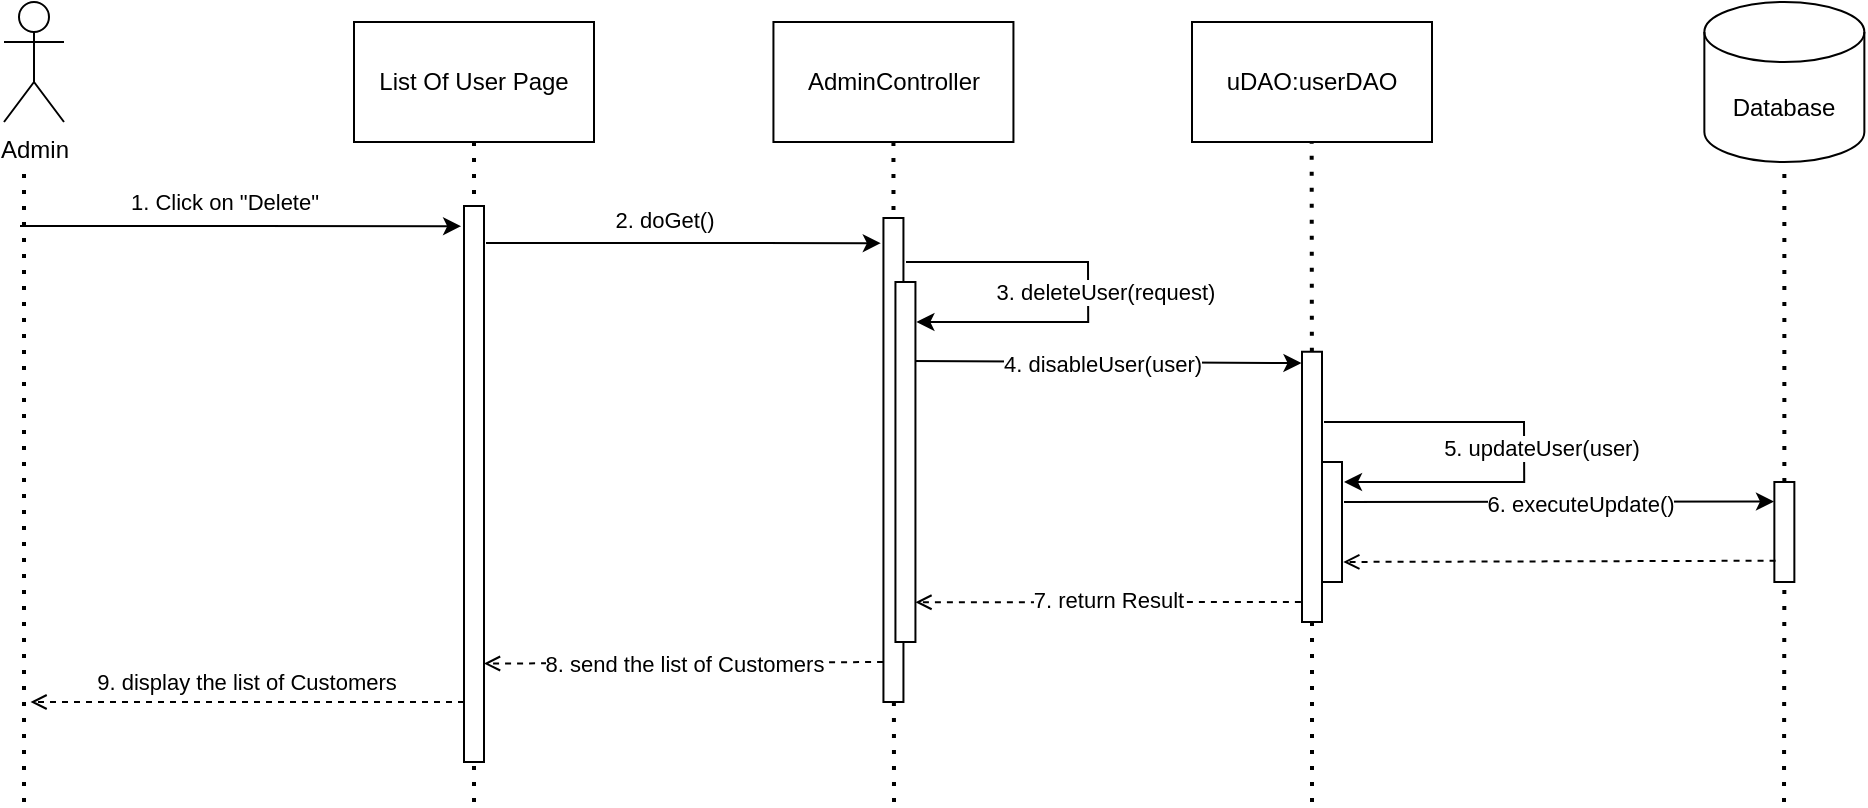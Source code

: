 <mxfile version="21.7.5" type="device">
  <diagram id="ONLkznn9dfXko7KyWMJE" name="Page-1">
    <mxGraphModel dx="1036" dy="606" grid="1" gridSize="10" guides="1" tooltips="1" connect="1" arrows="1" fold="1" page="1" pageScale="1" pageWidth="850" pageHeight="1100" math="0" shadow="0">
      <root>
        <mxCell id="0" />
        <mxCell id="1" parent="0" />
        <mxCell id="bgXQf1ykJbpGTAjlQ5FK-6" value="" style="endArrow=none;dashed=1;html=1;dashPattern=1 3;strokeWidth=2;rounded=0;" parent="1" edge="1">
          <mxGeometry width="50" height="50" relative="1" as="geometry">
            <mxPoint x="60" y="440" as="sourcePoint" />
            <mxPoint x="60" y="120" as="targetPoint" />
          </mxGeometry>
        </mxCell>
        <mxCell id="4" value="" style="endArrow=none;dashed=1;html=1;dashPattern=1 3;strokeWidth=2;rounded=0;entryX=0.5;entryY=1;entryDx=0;entryDy=0;startArrow=none;" parent="1" source="jMet_jhxjHjyP2RQHkVr-26" edge="1">
          <mxGeometry width="50" height="50" relative="1" as="geometry">
            <mxPoint x="699" y="880" as="sourcePoint" />
            <mxPoint x="703.83" y="110" as="targetPoint" />
          </mxGeometry>
        </mxCell>
        <mxCell id="bgXQf1ykJbpGTAjlQ5FK-1" value="Admin" style="shape=umlActor;verticalLabelPosition=bottom;verticalAlign=top;html=1;outlineConnect=0;" parent="1" vertex="1">
          <mxGeometry x="50" y="40" width="30" height="60" as="geometry" />
        </mxCell>
        <mxCell id="bgXQf1ykJbpGTAjlQ5FK-2" value="List Of User Page" style="rounded=0;whiteSpace=wrap;html=1;" parent="1" vertex="1">
          <mxGeometry x="225" y="50" width="120" height="60" as="geometry" />
        </mxCell>
        <mxCell id="bgXQf1ykJbpGTAjlQ5FK-3" value="AdminController" style="rounded=0;whiteSpace=wrap;html=1;" parent="1" vertex="1">
          <mxGeometry x="434.72" y="50" width="120" height="60" as="geometry" />
        </mxCell>
        <mxCell id="bgXQf1ykJbpGTAjlQ5FK-7" value="" style="endArrow=none;dashed=1;html=1;dashPattern=1 3;strokeWidth=2;rounded=0;entryX=0.5;entryY=1;entryDx=0;entryDy=0;" parent="1" edge="1">
          <mxGeometry width="50" height="50" relative="1" as="geometry">
            <mxPoint x="285" y="440" as="sourcePoint" />
            <mxPoint x="285" y="110.0" as="targetPoint" />
          </mxGeometry>
        </mxCell>
        <mxCell id="bgXQf1ykJbpGTAjlQ5FK-8" value="" style="endArrow=none;dashed=1;html=1;dashPattern=1 3;strokeWidth=2;rounded=0;entryX=0.5;entryY=1;entryDx=0;entryDy=0;" parent="1" target="bgXQf1ykJbpGTAjlQ5FK-3" edge="1">
          <mxGeometry width="50" height="50" relative="1" as="geometry">
            <mxPoint x="495" y="440" as="sourcePoint" />
            <mxPoint x="494.72" y="120" as="targetPoint" />
          </mxGeometry>
        </mxCell>
        <mxCell id="Q8KxY11AjHxzNU5WDFav-2" value="1. Click on &quot;Delete&quot;" style="endArrow=classic;html=1;rounded=0;entryX=-0.044;entryY=0.029;entryDx=0;entryDy=0;entryPerimeter=0;" parent="1" edge="1">
          <mxGeometry x="-0.075" y="12" width="50" height="50" relative="1" as="geometry">
            <mxPoint x="58" y="152" as="sourcePoint" />
            <mxPoint x="278.56" y="152.092" as="targetPoint" />
            <mxPoint as="offset" />
          </mxGeometry>
        </mxCell>
        <mxCell id="Q8KxY11AjHxzNU5WDFav-6" value="Database" style="shape=cylinder3;whiteSpace=wrap;html=1;boundedLbl=1;backgroundOutline=1;size=15;" parent="1" vertex="1">
          <mxGeometry x="900.18" y="40" width="80" height="80" as="geometry" />
        </mxCell>
        <mxCell id="Q8KxY11AjHxzNU5WDFav-7" value="" style="endArrow=none;dashed=1;html=1;dashPattern=1 3;strokeWidth=2;rounded=0;entryX=0.5;entryY=1;entryDx=0;entryDy=0;startArrow=none;" parent="1" source="jMet_jhxjHjyP2RQHkVr-27" edge="1">
          <mxGeometry width="50" height="50" relative="1" as="geometry">
            <mxPoint x="940.18" y="880" as="sourcePoint" />
            <mxPoint x="940.18" y="120" as="targetPoint" />
          </mxGeometry>
        </mxCell>
        <mxCell id="Q8KxY11AjHxzNU5WDFav-8" value="" style="endArrow=classic;html=1;rounded=0;entryX=-0.132;entryY=0.022;entryDx=0;entryDy=0;entryPerimeter=0;exitX=1;exitY=0.053;exitDx=0;exitDy=0;exitPerimeter=0;" parent="1" edge="1">
          <mxGeometry x="-0.04" y="-4" width="50" height="50" relative="1" as="geometry">
            <mxPoint x="291" y="160.444" as="sourcePoint" />
            <mxPoint x="488.4" y="160.584" as="targetPoint" />
            <mxPoint as="offset" />
          </mxGeometry>
        </mxCell>
        <mxCell id="12" value="2. doGet()" style="edgeLabel;html=1;align=center;verticalAlign=middle;resizable=0;points=[];" parent="Q8KxY11AjHxzNU5WDFav-8" vertex="1" connectable="0">
          <mxGeometry x="-0.524" y="-2" relative="1" as="geometry">
            <mxPoint x="42" y="-14" as="offset" />
          </mxGeometry>
        </mxCell>
        <mxCell id="Q8KxY11AjHxzNU5WDFav-9" value="" style="rounded=0;whiteSpace=wrap;html=1;" parent="1" vertex="1">
          <mxGeometry x="489.72" y="148" width="10" height="242" as="geometry" />
        </mxCell>
        <mxCell id="jMet_jhxjHjyP2RQHkVr-25" value="4. disableUser(user)" style="endArrow=classic;html=1;rounded=0;exitX=1.028;exitY=0.068;exitDx=0;exitDy=0;exitPerimeter=0;entryX=-0.026;entryY=0.042;entryDx=0;entryDy=0;entryPerimeter=0;" parent="1" target="jMet_jhxjHjyP2RQHkVr-26" edge="1">
          <mxGeometry x="-0.015" y="-1" width="50" height="50" relative="1" as="geometry">
            <mxPoint x="503" y="219.44" as="sourcePoint" />
            <mxPoint x="695.81" y="221.053" as="targetPoint" />
            <Array as="points" />
            <mxPoint as="offset" />
          </mxGeometry>
        </mxCell>
        <mxCell id="jMet_jhxjHjyP2RQHkVr-28" value="" style="endArrow=classic;html=1;rounded=0;entryX=-0.018;entryY=0.195;entryDx=0;entryDy=0;entryPerimeter=0;" parent="1" target="jMet_jhxjHjyP2RQHkVr-27" edge="1">
          <mxGeometry x="-0.717" width="50" height="50" relative="1" as="geometry">
            <mxPoint x="720" y="290" as="sourcePoint" />
            <mxPoint x="843.73" y="230.16" as="targetPoint" />
            <mxPoint as="offset" />
          </mxGeometry>
        </mxCell>
        <mxCell id="65" value="6. executeUpdate()" style="edgeLabel;html=1;align=center;verticalAlign=middle;resizable=0;points=[];" parent="jMet_jhxjHjyP2RQHkVr-28" vertex="1" connectable="0">
          <mxGeometry x="-0.177" y="-1" relative="1" as="geometry">
            <mxPoint x="29" as="offset" />
          </mxGeometry>
        </mxCell>
        <mxCell id="jMet_jhxjHjyP2RQHkVr-33" value="" style="rounded=0;whiteSpace=wrap;html=1;" parent="1" vertex="1">
          <mxGeometry x="495.72" y="180" width="10" height="180" as="geometry" />
        </mxCell>
        <mxCell id="jMet_jhxjHjyP2RQHkVr-34" value="3. deleteUser(request)&amp;nbsp;" style="endArrow=classic;html=1;rounded=0;entryX=1.048;entryY=0.111;entryDx=0;entryDy=0;entryPerimeter=0;" parent="1" target="jMet_jhxjHjyP2RQHkVr-33" edge="1">
          <mxGeometry x="0.03" y="10" width="50" height="50" relative="1" as="geometry">
            <mxPoint x="501" y="170" as="sourcePoint" />
            <mxPoint x="510" y="200" as="targetPoint" />
            <mxPoint as="offset" />
            <Array as="points">
              <mxPoint x="592" y="170" />
              <mxPoint x="592.1" y="200" />
              <mxPoint x="552.1" y="200" />
            </Array>
          </mxGeometry>
        </mxCell>
        <mxCell id="3" value="uDAO:userDAO" style="rounded=0;whiteSpace=wrap;html=1;" parent="1" vertex="1">
          <mxGeometry x="644" y="50" width="120" height="60" as="geometry" />
        </mxCell>
        <mxCell id="UKkm2dZgcp-LxVbKbilb-54" value="" style="endArrow=none;dashed=1;html=1;dashPattern=1 3;strokeWidth=2;rounded=0;entryX=0.5;entryY=1;entryDx=0;entryDy=0;" parent="1" target="jMet_jhxjHjyP2RQHkVr-26" edge="1">
          <mxGeometry width="50" height="50" relative="1" as="geometry">
            <mxPoint x="704" y="440" as="sourcePoint" />
            <mxPoint x="703.83" y="110" as="targetPoint" />
          </mxGeometry>
        </mxCell>
        <mxCell id="jMet_jhxjHjyP2RQHkVr-26" value="" style="rounded=0;whiteSpace=wrap;html=1;" parent="1" vertex="1">
          <mxGeometry x="699" y="214.87" width="10" height="135.13" as="geometry" />
        </mxCell>
        <mxCell id="63" value="" style="endArrow=none;dashed=1;html=1;dashPattern=1 3;strokeWidth=2;rounded=0;entryX=0.5;entryY=1;entryDx=0;entryDy=0;startArrow=none;" parent="1" target="jMet_jhxjHjyP2RQHkVr-27" edge="1">
          <mxGeometry width="50" height="50" relative="1" as="geometry">
            <mxPoint x="940" y="440" as="sourcePoint" />
            <mxPoint x="940.18" y="120" as="targetPoint" />
          </mxGeometry>
        </mxCell>
        <mxCell id="jMet_jhxjHjyP2RQHkVr-27" value="" style="rounded=0;whiteSpace=wrap;html=1;" parent="1" vertex="1">
          <mxGeometry x="935.18" y="280" width="10" height="50" as="geometry" />
        </mxCell>
        <mxCell id="Q8KxY11AjHxzNU5WDFav-1" value="" style="rounded=0;whiteSpace=wrap;html=1;" parent="1" vertex="1">
          <mxGeometry x="280" y="142" width="10" height="278" as="geometry" />
        </mxCell>
        <mxCell id="79" value="" style="endArrow=open;html=1;rounded=0;dashed=1;endFill=0;exitX=-0.018;exitY=0.282;exitDx=0;exitDy=0;exitPerimeter=0;" parent="1" edge="1">
          <mxGeometry x="0.717" y="2" width="50" height="50" relative="1" as="geometry">
            <mxPoint x="489.54" y="370.004" as="sourcePoint" />
            <mxPoint x="290" y="370.78" as="targetPoint" />
            <mxPoint as="offset" />
          </mxGeometry>
        </mxCell>
        <mxCell id="80" value="8. send the list of Customers" style="edgeLabel;html=1;align=center;verticalAlign=middle;resizable=0;points=[];" parent="79" vertex="1" connectable="0">
          <mxGeometry x="0.114" relative="1" as="geometry">
            <mxPoint x="11" as="offset" />
          </mxGeometry>
        </mxCell>
        <mxCell id="81" value="" style="endArrow=open;html=1;rounded=0;dashed=1;endFill=0;exitX=0.11;exitY=0.279;exitDx=0;exitDy=0;exitPerimeter=0;" parent="1" edge="1">
          <mxGeometry x="0.717" y="2" width="50" height="50" relative="1" as="geometry">
            <mxPoint x="280" y="390.002" as="sourcePoint" />
            <mxPoint x="63.26" y="390" as="targetPoint" />
            <mxPoint as="offset" />
          </mxGeometry>
        </mxCell>
        <mxCell id="82" value="9. display the list of Customers" style="edgeLabel;html=1;align=center;verticalAlign=middle;resizable=0;points=[];" parent="81" vertex="1" connectable="0">
          <mxGeometry x="0.114" relative="1" as="geometry">
            <mxPoint x="11" y="-10" as="offset" />
          </mxGeometry>
        </mxCell>
        <mxCell id="99" value="" style="endArrow=open;html=1;rounded=0;dashed=1;endFill=0;exitX=0;exitY=0.5;exitDx=0;exitDy=0;entryX=1.055;entryY=0.2;entryDx=0;entryDy=0;entryPerimeter=0;" parent="1" edge="1">
          <mxGeometry x="0.717" y="2" width="50" height="50" relative="1" as="geometry">
            <mxPoint x="698.45" y="340" as="sourcePoint" />
            <mxPoint x="505.72" y="340.13" as="targetPoint" />
            <mxPoint as="offset" />
          </mxGeometry>
        </mxCell>
        <mxCell id="100" value="7. return Result" style="edgeLabel;html=1;align=center;verticalAlign=middle;resizable=0;points=[];" parent="99" vertex="1" connectable="0">
          <mxGeometry x="0.114" relative="1" as="geometry">
            <mxPoint x="11" y="-1" as="offset" />
          </mxGeometry>
        </mxCell>
        <mxCell id="PtWtp0XcKpWmhvqdv3vN-109" value="" style="endArrow=open;html=1;rounded=0;dashed=1;endFill=0;exitX=0.06;exitY=0.787;exitDx=0;exitDy=0;entryX=1.064;entryY=0.833;entryDx=0;entryDy=0;exitPerimeter=0;entryPerimeter=0;" parent="1" source="jMet_jhxjHjyP2RQHkVr-27" target="PtWtp0XcKpWmhvqdv3vN-108" edge="1">
          <mxGeometry x="0.717" y="2" width="50" height="50" relative="1" as="geometry">
            <mxPoint x="934" y="250" as="sourcePoint" />
            <mxPoint x="708.22" y="250" as="targetPoint" />
            <mxPoint as="offset" />
          </mxGeometry>
        </mxCell>
        <mxCell id="PtWtp0XcKpWmhvqdv3vN-108" value="" style="rounded=0;whiteSpace=wrap;html=1;" parent="1" vertex="1">
          <mxGeometry x="709" y="270" width="10" height="60" as="geometry" />
        </mxCell>
        <mxCell id="PtWtp0XcKpWmhvqdv3vN-110" value="5. updateUser(user)&amp;nbsp;" style="endArrow=classic;html=1;rounded=0;" parent="1" edge="1">
          <mxGeometry x="0.03" y="10" width="50" height="50" relative="1" as="geometry">
            <mxPoint x="710" y="250" as="sourcePoint" />
            <mxPoint x="720" y="280" as="targetPoint" />
            <mxPoint as="offset" />
            <Array as="points">
              <mxPoint x="810" y="250" />
              <mxPoint x="810.1" y="280" />
              <mxPoint x="770.1" y="280" />
            </Array>
          </mxGeometry>
        </mxCell>
      </root>
    </mxGraphModel>
  </diagram>
</mxfile>
